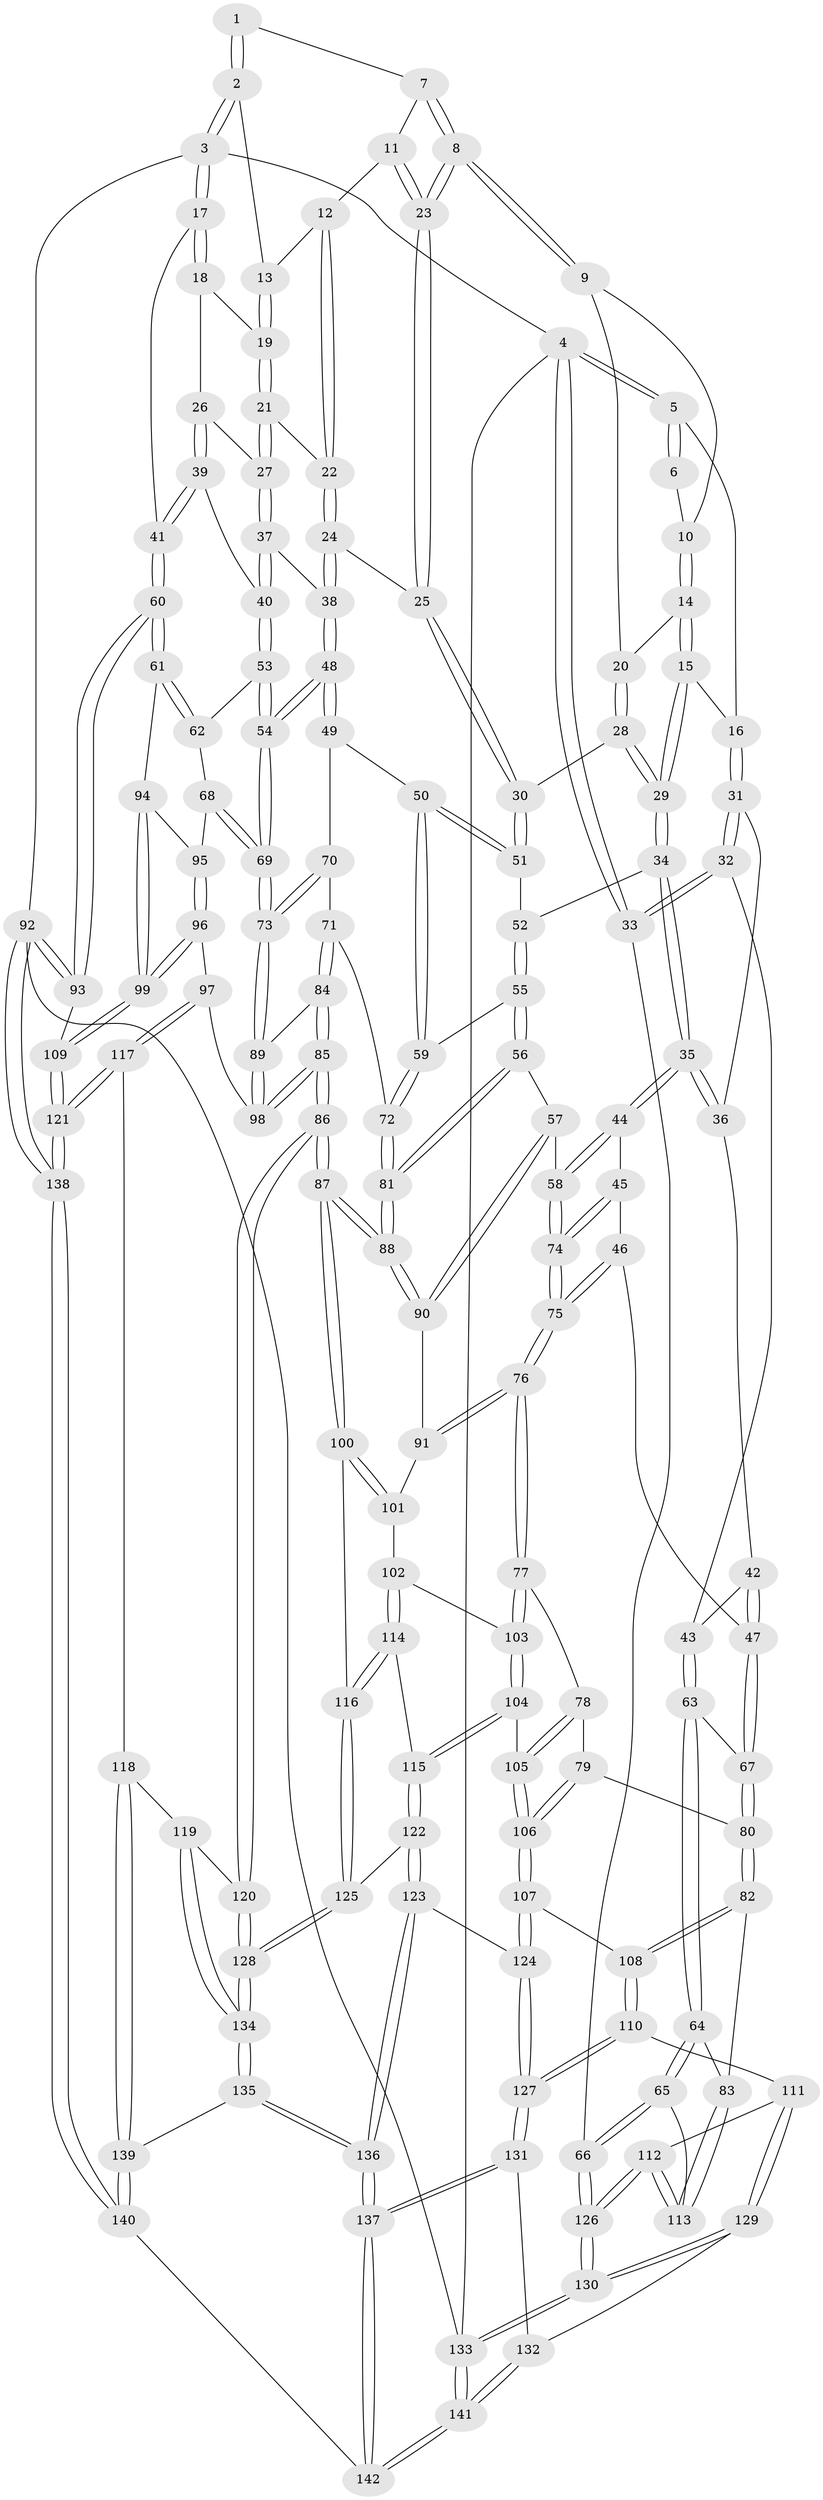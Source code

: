 // coarse degree distribution, {6: 0.1267605633802817, 4: 0.323943661971831, 2: 0.014084507042253521, 3: 0.15492957746478872, 5: 0.323943661971831, 9: 0.014084507042253521, 7: 0.04225352112676056}
// Generated by graph-tools (version 1.1) at 2025/06/03/04/25 22:06:22]
// undirected, 142 vertices, 352 edges
graph export_dot {
graph [start="1"]
  node [color=gray90,style=filled];
  1 [pos="+0.7372568045662622+0"];
  2 [pos="+0.9792772140245907+0"];
  3 [pos="+1+0"];
  4 [pos="+0+0"];
  5 [pos="+0.2659816823869092+0"];
  6 [pos="+0.5727149873189584+0"];
  7 [pos="+0.7405588723471086+0"];
  8 [pos="+0.6639054219565983+0.09191926887879866"];
  9 [pos="+0.6047314030483626+0.04814434674841926"];
  10 [pos="+0.5728474591219227+0"];
  11 [pos="+0.7773061876671933+0.04992291716262698"];
  12 [pos="+0.7868050242251705+0.053549279140383634"];
  13 [pos="+0.8878575479468873+0.030545505895932173"];
  14 [pos="+0.501623609312902+0.0668336219990924"];
  15 [pos="+0.33302483695976154+0.019739588402947476"];
  16 [pos="+0.2692174652070356+0"];
  17 [pos="+1+0"];
  18 [pos="+0.9483226194466898+0.07801265270036922"];
  19 [pos="+0.9076924246683608+0.06762677922625497"];
  20 [pos="+0.5237018348560418+0.08941745598402981"];
  21 [pos="+0.8673296883465759+0.127338322968126"];
  22 [pos="+0.8418993059084728+0.12547485888299803"];
  23 [pos="+0.6877667541679882+0.1256933404649916"];
  24 [pos="+0.7415561993160141+0.2257472530985267"];
  25 [pos="+0.683479617333512+0.2017848842406837"];
  26 [pos="+0.967408666374019+0.18526205486016242"];
  27 [pos="+0.9073581729811052+0.1837226518347667"];
  28 [pos="+0.5211934651496847+0.166427486270959"];
  29 [pos="+0.40211455884640357+0.2289082778723085"];
  30 [pos="+0.6584840535779712+0.2150877100767485"];
  31 [pos="+0.17038588733204696+0.08837999205509092"];
  32 [pos="+0+0.19898207944871782"];
  33 [pos="+0+0.18266666405570287"];
  34 [pos="+0.39605080019147393+0.2472150781571044"];
  35 [pos="+0.37848603141222253+0.2581938607915199"];
  36 [pos="+0.23046284585557378+0.2176540516615527"];
  37 [pos="+0.8230423338911083+0.27159704907004095"];
  38 [pos="+0.7876193833146141+0.2668145232258646"];
  39 [pos="+1+0.21936736190873338"];
  40 [pos="+0.8900690640492406+0.32519048624467495"];
  41 [pos="+1+0.2370747868935369"];
  42 [pos="+0.2185034739256866+0.23446295116865462"];
  43 [pos="+0.09064730146770557+0.3079164997742149"];
  44 [pos="+0.320162492628274+0.36123212658067205"];
  45 [pos="+0.25327598511377025+0.3851893328847634"];
  46 [pos="+0.23269613154373686+0.38894535242370576"];
  47 [pos="+0.2303308057670483+0.38922127775493665"];
  48 [pos="+0.7446017921478569+0.4060604115054508"];
  49 [pos="+0.6521561258810976+0.38220996917040956"];
  50 [pos="+0.6175145650966789+0.3574781867820292"];
  51 [pos="+0.6147195948301363+0.3025095493220859"];
  52 [pos="+0.445662328943096+0.2899959315382742"];
  53 [pos="+0.8942105869138481+0.3385624864393661"];
  54 [pos="+0.7593783772141107+0.43275942996440564"];
  55 [pos="+0.4976813241840165+0.4250764047118113"];
  56 [pos="+0.48932761798602603+0.44397631989525044"];
  57 [pos="+0.4285264639486512+0.463760564053689"];
  58 [pos="+0.37054067527790563+0.43155159884381344"];
  59 [pos="+0.58740374551301+0.3848064686236632"];
  60 [pos="+1+0.45046643823348914"];
  61 [pos="+1+0.44546565931900123"];
  62 [pos="+0.9124268729643374+0.370280658415522"];
  63 [pos="+0.132234828548697+0.37944778538430285"];
  64 [pos="+0+0.5460618211550536"];
  65 [pos="+0+0.5521821438212121"];
  66 [pos="+0+0.5547788796442842"];
  67 [pos="+0.18819130127203695+0.40565079607338084"];
  68 [pos="+0.8643638302601387+0.4741076923489249"];
  69 [pos="+0.7694788301956349+0.46564943401840153"];
  70 [pos="+0.6485550596009606+0.45384656738223506"];
  71 [pos="+0.628421146971956+0.4843949998372185"];
  72 [pos="+0.6083646854673525+0.48279712964497484"];
  73 [pos="+0.7523335228056488+0.4932850545393367"];
  74 [pos="+0.31511210003426415+0.5051752042175371"];
  75 [pos="+0.3058629285678183+0.5390377855268177"];
  76 [pos="+0.30555034274500315+0.5408893422122965"];
  77 [pos="+0.29121551338579305+0.5530266380796652"];
  78 [pos="+0.25335926165881045+0.5541562889131093"];
  79 [pos="+0.19417347830253467+0.5448339769182909"];
  80 [pos="+0.1897687150261186+0.542307764212794"];
  81 [pos="+0.54201808962687+0.5215688577257886"];
  82 [pos="+0.10563293047507204+0.5811110802716822"];
  83 [pos="+0.080345684103121+0.5809451956973396"];
  84 [pos="+0.6976546002835434+0.5548717140870343"];
  85 [pos="+0.6404385719773283+0.6486058981945038"];
  86 [pos="+0.6112908903541243+0.6786351764972307"];
  87 [pos="+0.5648580180790085+0.6592298797227818"];
  88 [pos="+0.5470772051188534+0.5845543074335973"];
  89 [pos="+0.7387784417807035+0.5247282103286517"];
  90 [pos="+0.40967084063200127+0.5227450605943837"];
  91 [pos="+0.3983125140173762+0.5408190620101313"];
  92 [pos="+1+1"];
  93 [pos="+1+0.6393661289980263"];
  94 [pos="+0.8928620526475748+0.4865181480063124"];
  95 [pos="+0.8727839720525858+0.48359153581265596"];
  96 [pos="+0.8788832808402575+0.6276718646728646"];
  97 [pos="+0.8618997928952623+0.6354074259596311"];
  98 [pos="+0.8553272519198204+0.6323698946958466"];
  99 [pos="+1+0.6444044562891069"];
  100 [pos="+0.5448343946405748+0.6633158420176347"];
  101 [pos="+0.4009552472481671+0.5512047900812878"];
  102 [pos="+0.37812302501811396+0.635063411707608"];
  103 [pos="+0.31281815054750933+0.5972002969861658"];
  104 [pos="+0.2816627432873242+0.6812155837536129"];
  105 [pos="+0.2686350765468154+0.6810285344763951"];
  106 [pos="+0.22639999496719937+0.6906953034000242"];
  107 [pos="+0.2045723378847243+0.7122200411143397"];
  108 [pos="+0.16868444798716986+0.715348677939933"];
  109 [pos="+1+0.6459338148338077"];
  110 [pos="+0.12994872837222+0.746433443423249"];
  111 [pos="+0.12637077168166824+0.7473719789902935"];
  112 [pos="+0.08317090684232312+0.7271733564885225"];
  113 [pos="+0.0817597840042892+0.723281053936689"];
  114 [pos="+0.38913686368930184+0.6621686588158306"];
  115 [pos="+0.30975120368529824+0.6957551492467532"];
  116 [pos="+0.4595347858021236+0.6993688946943154"];
  117 [pos="+0.794898097529353+0.8050093376592875"];
  118 [pos="+0.6916886414586+0.7977786617015298"];
  119 [pos="+0.6758175980070732+0.7834690460648962"];
  120 [pos="+0.6114950307651179+0.6790641858376083"];
  121 [pos="+0.834946674428045+0.8343471808248571"];
  122 [pos="+0.32333962163488245+0.7730337740104329"];
  123 [pos="+0.2876049601700795+0.8212679049566763"];
  124 [pos="+0.26463304234161866+0.816609563770407"];
  125 [pos="+0.43167460017179393+0.7565172833792313"];
  126 [pos="+0+0.875892800528771"];
  127 [pos="+0.19842981087100753+0.8476635089688076"];
  128 [pos="+0.44853281409881846+0.8948653872124327"];
  129 [pos="+0.05564020462773955+0.887197976225932"];
  130 [pos="+0+0.9299495520017349"];
  131 [pos="+0.16205148623514035+0.8967241334242556"];
  132 [pos="+0.12774843148086154+0.9123623079055323"];
  133 [pos="+0+1"];
  134 [pos="+0.44820331035894106+0.9066970212070065"];
  135 [pos="+0.44701633895526477+0.9097284283430055"];
  136 [pos="+0.39758416633253396+0.9932219719433494"];
  137 [pos="+0.39570669573798334+1"];
  138 [pos="+1+1"];
  139 [pos="+0.661736493054915+0.9071449295836371"];
  140 [pos="+0.6464565228851474+1"];
  141 [pos="+0.22514065971219407+1"];
  142 [pos="+0.4119604988408565+1"];
  1 -- 2;
  1 -- 2;
  1 -- 7;
  2 -- 3;
  2 -- 3;
  2 -- 13;
  3 -- 4;
  3 -- 17;
  3 -- 17;
  3 -- 92;
  4 -- 5;
  4 -- 5;
  4 -- 33;
  4 -- 33;
  4 -- 133;
  5 -- 6;
  5 -- 6;
  5 -- 16;
  6 -- 10;
  7 -- 8;
  7 -- 8;
  7 -- 11;
  8 -- 9;
  8 -- 9;
  8 -- 23;
  8 -- 23;
  9 -- 10;
  9 -- 20;
  10 -- 14;
  10 -- 14;
  11 -- 12;
  11 -- 23;
  11 -- 23;
  12 -- 13;
  12 -- 22;
  12 -- 22;
  13 -- 19;
  13 -- 19;
  14 -- 15;
  14 -- 15;
  14 -- 20;
  15 -- 16;
  15 -- 29;
  15 -- 29;
  16 -- 31;
  16 -- 31;
  17 -- 18;
  17 -- 18;
  17 -- 41;
  18 -- 19;
  18 -- 26;
  19 -- 21;
  19 -- 21;
  20 -- 28;
  20 -- 28;
  21 -- 22;
  21 -- 27;
  21 -- 27;
  22 -- 24;
  22 -- 24;
  23 -- 25;
  23 -- 25;
  24 -- 25;
  24 -- 38;
  24 -- 38;
  25 -- 30;
  25 -- 30;
  26 -- 27;
  26 -- 39;
  26 -- 39;
  27 -- 37;
  27 -- 37;
  28 -- 29;
  28 -- 29;
  28 -- 30;
  29 -- 34;
  29 -- 34;
  30 -- 51;
  30 -- 51;
  31 -- 32;
  31 -- 32;
  31 -- 36;
  32 -- 33;
  32 -- 33;
  32 -- 43;
  33 -- 66;
  34 -- 35;
  34 -- 35;
  34 -- 52;
  35 -- 36;
  35 -- 36;
  35 -- 44;
  35 -- 44;
  36 -- 42;
  37 -- 38;
  37 -- 40;
  37 -- 40;
  38 -- 48;
  38 -- 48;
  39 -- 40;
  39 -- 41;
  39 -- 41;
  40 -- 53;
  40 -- 53;
  41 -- 60;
  41 -- 60;
  42 -- 43;
  42 -- 47;
  42 -- 47;
  43 -- 63;
  43 -- 63;
  44 -- 45;
  44 -- 58;
  44 -- 58;
  45 -- 46;
  45 -- 74;
  45 -- 74;
  46 -- 47;
  46 -- 75;
  46 -- 75;
  47 -- 67;
  47 -- 67;
  48 -- 49;
  48 -- 49;
  48 -- 54;
  48 -- 54;
  49 -- 50;
  49 -- 70;
  50 -- 51;
  50 -- 51;
  50 -- 59;
  50 -- 59;
  51 -- 52;
  52 -- 55;
  52 -- 55;
  53 -- 54;
  53 -- 54;
  53 -- 62;
  54 -- 69;
  54 -- 69;
  55 -- 56;
  55 -- 56;
  55 -- 59;
  56 -- 57;
  56 -- 81;
  56 -- 81;
  57 -- 58;
  57 -- 90;
  57 -- 90;
  58 -- 74;
  58 -- 74;
  59 -- 72;
  59 -- 72;
  60 -- 61;
  60 -- 61;
  60 -- 93;
  60 -- 93;
  61 -- 62;
  61 -- 62;
  61 -- 94;
  62 -- 68;
  63 -- 64;
  63 -- 64;
  63 -- 67;
  64 -- 65;
  64 -- 65;
  64 -- 83;
  65 -- 66;
  65 -- 66;
  65 -- 113;
  66 -- 126;
  66 -- 126;
  67 -- 80;
  67 -- 80;
  68 -- 69;
  68 -- 69;
  68 -- 95;
  69 -- 73;
  69 -- 73;
  70 -- 71;
  70 -- 73;
  70 -- 73;
  71 -- 72;
  71 -- 84;
  71 -- 84;
  72 -- 81;
  72 -- 81;
  73 -- 89;
  73 -- 89;
  74 -- 75;
  74 -- 75;
  75 -- 76;
  75 -- 76;
  76 -- 77;
  76 -- 77;
  76 -- 91;
  76 -- 91;
  77 -- 78;
  77 -- 103;
  77 -- 103;
  78 -- 79;
  78 -- 105;
  78 -- 105;
  79 -- 80;
  79 -- 106;
  79 -- 106;
  80 -- 82;
  80 -- 82;
  81 -- 88;
  81 -- 88;
  82 -- 83;
  82 -- 108;
  82 -- 108;
  83 -- 113;
  83 -- 113;
  84 -- 85;
  84 -- 85;
  84 -- 89;
  85 -- 86;
  85 -- 86;
  85 -- 98;
  85 -- 98;
  86 -- 87;
  86 -- 87;
  86 -- 120;
  86 -- 120;
  87 -- 88;
  87 -- 88;
  87 -- 100;
  87 -- 100;
  88 -- 90;
  88 -- 90;
  89 -- 98;
  89 -- 98;
  90 -- 91;
  91 -- 101;
  92 -- 93;
  92 -- 93;
  92 -- 138;
  92 -- 138;
  92 -- 133;
  93 -- 109;
  94 -- 95;
  94 -- 99;
  94 -- 99;
  95 -- 96;
  95 -- 96;
  96 -- 97;
  96 -- 99;
  96 -- 99;
  97 -- 98;
  97 -- 117;
  97 -- 117;
  99 -- 109;
  99 -- 109;
  100 -- 101;
  100 -- 101;
  100 -- 116;
  101 -- 102;
  102 -- 103;
  102 -- 114;
  102 -- 114;
  103 -- 104;
  103 -- 104;
  104 -- 105;
  104 -- 115;
  104 -- 115;
  105 -- 106;
  105 -- 106;
  106 -- 107;
  106 -- 107;
  107 -- 108;
  107 -- 124;
  107 -- 124;
  108 -- 110;
  108 -- 110;
  109 -- 121;
  109 -- 121;
  110 -- 111;
  110 -- 127;
  110 -- 127;
  111 -- 112;
  111 -- 129;
  111 -- 129;
  112 -- 113;
  112 -- 113;
  112 -- 126;
  112 -- 126;
  114 -- 115;
  114 -- 116;
  114 -- 116;
  115 -- 122;
  115 -- 122;
  116 -- 125;
  116 -- 125;
  117 -- 118;
  117 -- 121;
  117 -- 121;
  118 -- 119;
  118 -- 139;
  118 -- 139;
  119 -- 120;
  119 -- 134;
  119 -- 134;
  120 -- 128;
  120 -- 128;
  121 -- 138;
  121 -- 138;
  122 -- 123;
  122 -- 123;
  122 -- 125;
  123 -- 124;
  123 -- 136;
  123 -- 136;
  124 -- 127;
  124 -- 127;
  125 -- 128;
  125 -- 128;
  126 -- 130;
  126 -- 130;
  127 -- 131;
  127 -- 131;
  128 -- 134;
  128 -- 134;
  129 -- 130;
  129 -- 130;
  129 -- 132;
  130 -- 133;
  130 -- 133;
  131 -- 132;
  131 -- 137;
  131 -- 137;
  132 -- 141;
  132 -- 141;
  133 -- 141;
  133 -- 141;
  134 -- 135;
  134 -- 135;
  135 -- 136;
  135 -- 136;
  135 -- 139;
  136 -- 137;
  136 -- 137;
  137 -- 142;
  137 -- 142;
  138 -- 140;
  138 -- 140;
  139 -- 140;
  139 -- 140;
  140 -- 142;
  141 -- 142;
  141 -- 142;
}
